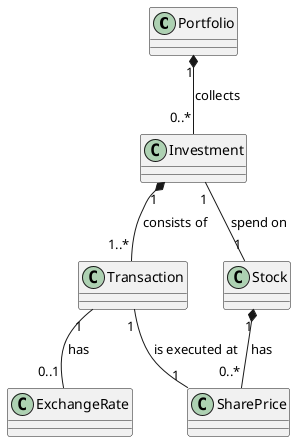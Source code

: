 @startuml

Portfolio "1" *-- "0..*" Investment : collects

Investment "1" *-- "1..*" Transaction : consists of
Investment "1" -- "1" Stock : spend on

Transaction "1" -- "0..1" ExchangeRate : has
Transaction "1" -- "1" SharePrice : is executed at

Stock "1" *-- "0..*" SharePrice : has

@enduml
